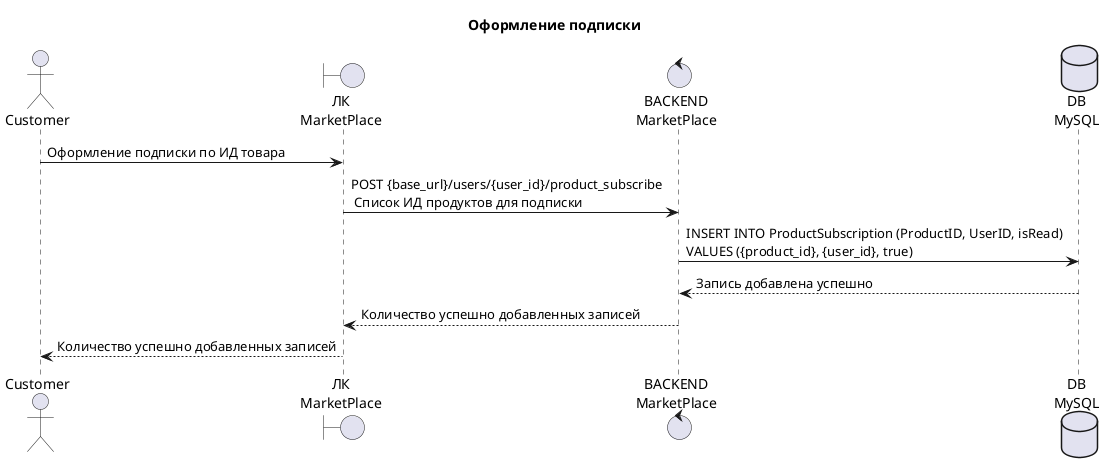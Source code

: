 @startuml
hide unlinked
title Оформление подписки
actor Customer as C 
boundary "ЛК\nMarketPlace"	as MP
control "BACKEND\nMarketPlace"	as CMP
database "DB\nMySQL" as DB
participant PayGateway as PG
queue "Товары, поступившие на склад\nKafka" as K
participant "Storehouse"	as CSH
actor UserSH as USH

	C -> MP : Оформление подписки по ИД товара
	MP -> CMP : POST {base_url}/users/{user_id}/product_subscribe\n Список ИД продуктов для подписки
	CMP -> DB : INSERT INTO ProductSubscription (ProductID, UserID, isRead)\nVALUES ({product_id}, {user_id}, true)
	CMP <-- DB : Запись добавлена успешно
	MP <-- CMP : Количество успешно добавленных записей
	C <-- MP : Количество успешно добавленных записей

@enduml